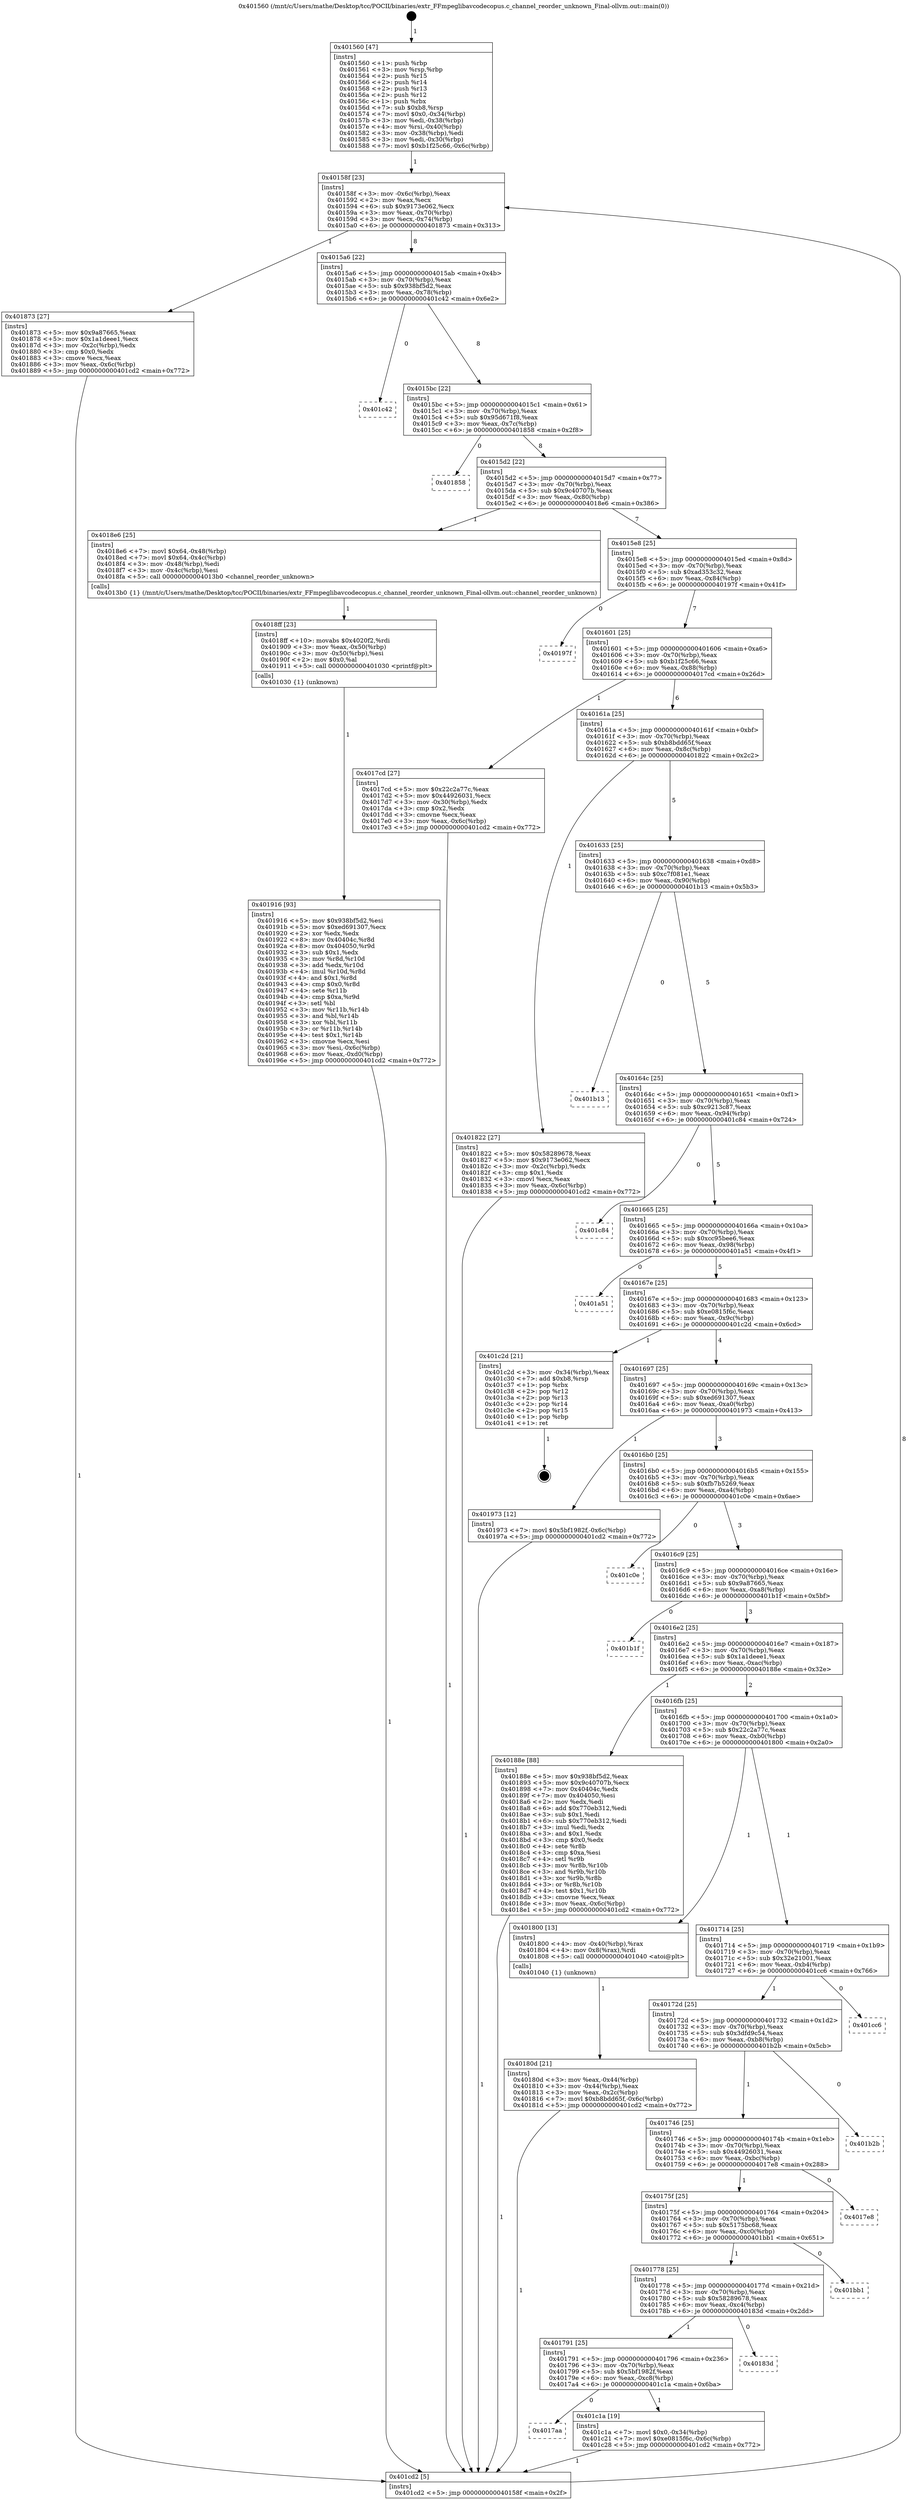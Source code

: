 digraph "0x401560" {
  label = "0x401560 (/mnt/c/Users/mathe/Desktop/tcc/POCII/binaries/extr_FFmpeglibavcodecopus.c_channel_reorder_unknown_Final-ollvm.out::main(0))"
  labelloc = "t"
  node[shape=record]

  Entry [label="",width=0.3,height=0.3,shape=circle,fillcolor=black,style=filled]
  "0x40158f" [label="{
     0x40158f [23]\l
     | [instrs]\l
     &nbsp;&nbsp;0x40158f \<+3\>: mov -0x6c(%rbp),%eax\l
     &nbsp;&nbsp;0x401592 \<+2\>: mov %eax,%ecx\l
     &nbsp;&nbsp;0x401594 \<+6\>: sub $0x9173e062,%ecx\l
     &nbsp;&nbsp;0x40159a \<+3\>: mov %eax,-0x70(%rbp)\l
     &nbsp;&nbsp;0x40159d \<+3\>: mov %ecx,-0x74(%rbp)\l
     &nbsp;&nbsp;0x4015a0 \<+6\>: je 0000000000401873 \<main+0x313\>\l
  }"]
  "0x401873" [label="{
     0x401873 [27]\l
     | [instrs]\l
     &nbsp;&nbsp;0x401873 \<+5\>: mov $0x9a87665,%eax\l
     &nbsp;&nbsp;0x401878 \<+5\>: mov $0x1a1deee1,%ecx\l
     &nbsp;&nbsp;0x40187d \<+3\>: mov -0x2c(%rbp),%edx\l
     &nbsp;&nbsp;0x401880 \<+3\>: cmp $0x0,%edx\l
     &nbsp;&nbsp;0x401883 \<+3\>: cmove %ecx,%eax\l
     &nbsp;&nbsp;0x401886 \<+3\>: mov %eax,-0x6c(%rbp)\l
     &nbsp;&nbsp;0x401889 \<+5\>: jmp 0000000000401cd2 \<main+0x772\>\l
  }"]
  "0x4015a6" [label="{
     0x4015a6 [22]\l
     | [instrs]\l
     &nbsp;&nbsp;0x4015a6 \<+5\>: jmp 00000000004015ab \<main+0x4b\>\l
     &nbsp;&nbsp;0x4015ab \<+3\>: mov -0x70(%rbp),%eax\l
     &nbsp;&nbsp;0x4015ae \<+5\>: sub $0x938bf5d2,%eax\l
     &nbsp;&nbsp;0x4015b3 \<+3\>: mov %eax,-0x78(%rbp)\l
     &nbsp;&nbsp;0x4015b6 \<+6\>: je 0000000000401c42 \<main+0x6e2\>\l
  }"]
  Exit [label="",width=0.3,height=0.3,shape=circle,fillcolor=black,style=filled,peripheries=2]
  "0x401c42" [label="{
     0x401c42\l
  }", style=dashed]
  "0x4015bc" [label="{
     0x4015bc [22]\l
     | [instrs]\l
     &nbsp;&nbsp;0x4015bc \<+5\>: jmp 00000000004015c1 \<main+0x61\>\l
     &nbsp;&nbsp;0x4015c1 \<+3\>: mov -0x70(%rbp),%eax\l
     &nbsp;&nbsp;0x4015c4 \<+5\>: sub $0x95d671f8,%eax\l
     &nbsp;&nbsp;0x4015c9 \<+3\>: mov %eax,-0x7c(%rbp)\l
     &nbsp;&nbsp;0x4015cc \<+6\>: je 0000000000401858 \<main+0x2f8\>\l
  }"]
  "0x4017aa" [label="{
     0x4017aa\l
  }", style=dashed]
  "0x401858" [label="{
     0x401858\l
  }", style=dashed]
  "0x4015d2" [label="{
     0x4015d2 [22]\l
     | [instrs]\l
     &nbsp;&nbsp;0x4015d2 \<+5\>: jmp 00000000004015d7 \<main+0x77\>\l
     &nbsp;&nbsp;0x4015d7 \<+3\>: mov -0x70(%rbp),%eax\l
     &nbsp;&nbsp;0x4015da \<+5\>: sub $0x9c40707b,%eax\l
     &nbsp;&nbsp;0x4015df \<+3\>: mov %eax,-0x80(%rbp)\l
     &nbsp;&nbsp;0x4015e2 \<+6\>: je 00000000004018e6 \<main+0x386\>\l
  }"]
  "0x401c1a" [label="{
     0x401c1a [19]\l
     | [instrs]\l
     &nbsp;&nbsp;0x401c1a \<+7\>: movl $0x0,-0x34(%rbp)\l
     &nbsp;&nbsp;0x401c21 \<+7\>: movl $0xe0815f6c,-0x6c(%rbp)\l
     &nbsp;&nbsp;0x401c28 \<+5\>: jmp 0000000000401cd2 \<main+0x772\>\l
  }"]
  "0x4018e6" [label="{
     0x4018e6 [25]\l
     | [instrs]\l
     &nbsp;&nbsp;0x4018e6 \<+7\>: movl $0x64,-0x48(%rbp)\l
     &nbsp;&nbsp;0x4018ed \<+7\>: movl $0x64,-0x4c(%rbp)\l
     &nbsp;&nbsp;0x4018f4 \<+3\>: mov -0x48(%rbp),%edi\l
     &nbsp;&nbsp;0x4018f7 \<+3\>: mov -0x4c(%rbp),%esi\l
     &nbsp;&nbsp;0x4018fa \<+5\>: call 00000000004013b0 \<channel_reorder_unknown\>\l
     | [calls]\l
     &nbsp;&nbsp;0x4013b0 \{1\} (/mnt/c/Users/mathe/Desktop/tcc/POCII/binaries/extr_FFmpeglibavcodecopus.c_channel_reorder_unknown_Final-ollvm.out::channel_reorder_unknown)\l
  }"]
  "0x4015e8" [label="{
     0x4015e8 [25]\l
     | [instrs]\l
     &nbsp;&nbsp;0x4015e8 \<+5\>: jmp 00000000004015ed \<main+0x8d\>\l
     &nbsp;&nbsp;0x4015ed \<+3\>: mov -0x70(%rbp),%eax\l
     &nbsp;&nbsp;0x4015f0 \<+5\>: sub $0xad353c32,%eax\l
     &nbsp;&nbsp;0x4015f5 \<+6\>: mov %eax,-0x84(%rbp)\l
     &nbsp;&nbsp;0x4015fb \<+6\>: je 000000000040197f \<main+0x41f\>\l
  }"]
  "0x401791" [label="{
     0x401791 [25]\l
     | [instrs]\l
     &nbsp;&nbsp;0x401791 \<+5\>: jmp 0000000000401796 \<main+0x236\>\l
     &nbsp;&nbsp;0x401796 \<+3\>: mov -0x70(%rbp),%eax\l
     &nbsp;&nbsp;0x401799 \<+5\>: sub $0x5bf1982f,%eax\l
     &nbsp;&nbsp;0x40179e \<+6\>: mov %eax,-0xc8(%rbp)\l
     &nbsp;&nbsp;0x4017a4 \<+6\>: je 0000000000401c1a \<main+0x6ba\>\l
  }"]
  "0x40197f" [label="{
     0x40197f\l
  }", style=dashed]
  "0x401601" [label="{
     0x401601 [25]\l
     | [instrs]\l
     &nbsp;&nbsp;0x401601 \<+5\>: jmp 0000000000401606 \<main+0xa6\>\l
     &nbsp;&nbsp;0x401606 \<+3\>: mov -0x70(%rbp),%eax\l
     &nbsp;&nbsp;0x401609 \<+5\>: sub $0xb1f25c66,%eax\l
     &nbsp;&nbsp;0x40160e \<+6\>: mov %eax,-0x88(%rbp)\l
     &nbsp;&nbsp;0x401614 \<+6\>: je 00000000004017cd \<main+0x26d\>\l
  }"]
  "0x40183d" [label="{
     0x40183d\l
  }", style=dashed]
  "0x4017cd" [label="{
     0x4017cd [27]\l
     | [instrs]\l
     &nbsp;&nbsp;0x4017cd \<+5\>: mov $0x22c2a77c,%eax\l
     &nbsp;&nbsp;0x4017d2 \<+5\>: mov $0x44926031,%ecx\l
     &nbsp;&nbsp;0x4017d7 \<+3\>: mov -0x30(%rbp),%edx\l
     &nbsp;&nbsp;0x4017da \<+3\>: cmp $0x2,%edx\l
     &nbsp;&nbsp;0x4017dd \<+3\>: cmovne %ecx,%eax\l
     &nbsp;&nbsp;0x4017e0 \<+3\>: mov %eax,-0x6c(%rbp)\l
     &nbsp;&nbsp;0x4017e3 \<+5\>: jmp 0000000000401cd2 \<main+0x772\>\l
  }"]
  "0x40161a" [label="{
     0x40161a [25]\l
     | [instrs]\l
     &nbsp;&nbsp;0x40161a \<+5\>: jmp 000000000040161f \<main+0xbf\>\l
     &nbsp;&nbsp;0x40161f \<+3\>: mov -0x70(%rbp),%eax\l
     &nbsp;&nbsp;0x401622 \<+5\>: sub $0xb8bdd65f,%eax\l
     &nbsp;&nbsp;0x401627 \<+6\>: mov %eax,-0x8c(%rbp)\l
     &nbsp;&nbsp;0x40162d \<+6\>: je 0000000000401822 \<main+0x2c2\>\l
  }"]
  "0x401cd2" [label="{
     0x401cd2 [5]\l
     | [instrs]\l
     &nbsp;&nbsp;0x401cd2 \<+5\>: jmp 000000000040158f \<main+0x2f\>\l
  }"]
  "0x401560" [label="{
     0x401560 [47]\l
     | [instrs]\l
     &nbsp;&nbsp;0x401560 \<+1\>: push %rbp\l
     &nbsp;&nbsp;0x401561 \<+3\>: mov %rsp,%rbp\l
     &nbsp;&nbsp;0x401564 \<+2\>: push %r15\l
     &nbsp;&nbsp;0x401566 \<+2\>: push %r14\l
     &nbsp;&nbsp;0x401568 \<+2\>: push %r13\l
     &nbsp;&nbsp;0x40156a \<+2\>: push %r12\l
     &nbsp;&nbsp;0x40156c \<+1\>: push %rbx\l
     &nbsp;&nbsp;0x40156d \<+7\>: sub $0xb8,%rsp\l
     &nbsp;&nbsp;0x401574 \<+7\>: movl $0x0,-0x34(%rbp)\l
     &nbsp;&nbsp;0x40157b \<+3\>: mov %edi,-0x38(%rbp)\l
     &nbsp;&nbsp;0x40157e \<+4\>: mov %rsi,-0x40(%rbp)\l
     &nbsp;&nbsp;0x401582 \<+3\>: mov -0x38(%rbp),%edi\l
     &nbsp;&nbsp;0x401585 \<+3\>: mov %edi,-0x30(%rbp)\l
     &nbsp;&nbsp;0x401588 \<+7\>: movl $0xb1f25c66,-0x6c(%rbp)\l
  }"]
  "0x401778" [label="{
     0x401778 [25]\l
     | [instrs]\l
     &nbsp;&nbsp;0x401778 \<+5\>: jmp 000000000040177d \<main+0x21d\>\l
     &nbsp;&nbsp;0x40177d \<+3\>: mov -0x70(%rbp),%eax\l
     &nbsp;&nbsp;0x401780 \<+5\>: sub $0x58289678,%eax\l
     &nbsp;&nbsp;0x401785 \<+6\>: mov %eax,-0xc4(%rbp)\l
     &nbsp;&nbsp;0x40178b \<+6\>: je 000000000040183d \<main+0x2dd\>\l
  }"]
  "0x401822" [label="{
     0x401822 [27]\l
     | [instrs]\l
     &nbsp;&nbsp;0x401822 \<+5\>: mov $0x58289678,%eax\l
     &nbsp;&nbsp;0x401827 \<+5\>: mov $0x9173e062,%ecx\l
     &nbsp;&nbsp;0x40182c \<+3\>: mov -0x2c(%rbp),%edx\l
     &nbsp;&nbsp;0x40182f \<+3\>: cmp $0x1,%edx\l
     &nbsp;&nbsp;0x401832 \<+3\>: cmovl %ecx,%eax\l
     &nbsp;&nbsp;0x401835 \<+3\>: mov %eax,-0x6c(%rbp)\l
     &nbsp;&nbsp;0x401838 \<+5\>: jmp 0000000000401cd2 \<main+0x772\>\l
  }"]
  "0x401633" [label="{
     0x401633 [25]\l
     | [instrs]\l
     &nbsp;&nbsp;0x401633 \<+5\>: jmp 0000000000401638 \<main+0xd8\>\l
     &nbsp;&nbsp;0x401638 \<+3\>: mov -0x70(%rbp),%eax\l
     &nbsp;&nbsp;0x40163b \<+5\>: sub $0xc7f081e1,%eax\l
     &nbsp;&nbsp;0x401640 \<+6\>: mov %eax,-0x90(%rbp)\l
     &nbsp;&nbsp;0x401646 \<+6\>: je 0000000000401b13 \<main+0x5b3\>\l
  }"]
  "0x401bb1" [label="{
     0x401bb1\l
  }", style=dashed]
  "0x401b13" [label="{
     0x401b13\l
  }", style=dashed]
  "0x40164c" [label="{
     0x40164c [25]\l
     | [instrs]\l
     &nbsp;&nbsp;0x40164c \<+5\>: jmp 0000000000401651 \<main+0xf1\>\l
     &nbsp;&nbsp;0x401651 \<+3\>: mov -0x70(%rbp),%eax\l
     &nbsp;&nbsp;0x401654 \<+5\>: sub $0xc9213c87,%eax\l
     &nbsp;&nbsp;0x401659 \<+6\>: mov %eax,-0x94(%rbp)\l
     &nbsp;&nbsp;0x40165f \<+6\>: je 0000000000401c84 \<main+0x724\>\l
  }"]
  "0x40175f" [label="{
     0x40175f [25]\l
     | [instrs]\l
     &nbsp;&nbsp;0x40175f \<+5\>: jmp 0000000000401764 \<main+0x204\>\l
     &nbsp;&nbsp;0x401764 \<+3\>: mov -0x70(%rbp),%eax\l
     &nbsp;&nbsp;0x401767 \<+5\>: sub $0x5175bc68,%eax\l
     &nbsp;&nbsp;0x40176c \<+6\>: mov %eax,-0xc0(%rbp)\l
     &nbsp;&nbsp;0x401772 \<+6\>: je 0000000000401bb1 \<main+0x651\>\l
  }"]
  "0x401c84" [label="{
     0x401c84\l
  }", style=dashed]
  "0x401665" [label="{
     0x401665 [25]\l
     | [instrs]\l
     &nbsp;&nbsp;0x401665 \<+5\>: jmp 000000000040166a \<main+0x10a\>\l
     &nbsp;&nbsp;0x40166a \<+3\>: mov -0x70(%rbp),%eax\l
     &nbsp;&nbsp;0x40166d \<+5\>: sub $0xcc95bee6,%eax\l
     &nbsp;&nbsp;0x401672 \<+6\>: mov %eax,-0x98(%rbp)\l
     &nbsp;&nbsp;0x401678 \<+6\>: je 0000000000401a51 \<main+0x4f1\>\l
  }"]
  "0x4017e8" [label="{
     0x4017e8\l
  }", style=dashed]
  "0x401a51" [label="{
     0x401a51\l
  }", style=dashed]
  "0x40167e" [label="{
     0x40167e [25]\l
     | [instrs]\l
     &nbsp;&nbsp;0x40167e \<+5\>: jmp 0000000000401683 \<main+0x123\>\l
     &nbsp;&nbsp;0x401683 \<+3\>: mov -0x70(%rbp),%eax\l
     &nbsp;&nbsp;0x401686 \<+5\>: sub $0xe0815f6c,%eax\l
     &nbsp;&nbsp;0x40168b \<+6\>: mov %eax,-0x9c(%rbp)\l
     &nbsp;&nbsp;0x401691 \<+6\>: je 0000000000401c2d \<main+0x6cd\>\l
  }"]
  "0x401746" [label="{
     0x401746 [25]\l
     | [instrs]\l
     &nbsp;&nbsp;0x401746 \<+5\>: jmp 000000000040174b \<main+0x1eb\>\l
     &nbsp;&nbsp;0x40174b \<+3\>: mov -0x70(%rbp),%eax\l
     &nbsp;&nbsp;0x40174e \<+5\>: sub $0x44926031,%eax\l
     &nbsp;&nbsp;0x401753 \<+6\>: mov %eax,-0xbc(%rbp)\l
     &nbsp;&nbsp;0x401759 \<+6\>: je 00000000004017e8 \<main+0x288\>\l
  }"]
  "0x401c2d" [label="{
     0x401c2d [21]\l
     | [instrs]\l
     &nbsp;&nbsp;0x401c2d \<+3\>: mov -0x34(%rbp),%eax\l
     &nbsp;&nbsp;0x401c30 \<+7\>: add $0xb8,%rsp\l
     &nbsp;&nbsp;0x401c37 \<+1\>: pop %rbx\l
     &nbsp;&nbsp;0x401c38 \<+2\>: pop %r12\l
     &nbsp;&nbsp;0x401c3a \<+2\>: pop %r13\l
     &nbsp;&nbsp;0x401c3c \<+2\>: pop %r14\l
     &nbsp;&nbsp;0x401c3e \<+2\>: pop %r15\l
     &nbsp;&nbsp;0x401c40 \<+1\>: pop %rbp\l
     &nbsp;&nbsp;0x401c41 \<+1\>: ret\l
  }"]
  "0x401697" [label="{
     0x401697 [25]\l
     | [instrs]\l
     &nbsp;&nbsp;0x401697 \<+5\>: jmp 000000000040169c \<main+0x13c\>\l
     &nbsp;&nbsp;0x40169c \<+3\>: mov -0x70(%rbp),%eax\l
     &nbsp;&nbsp;0x40169f \<+5\>: sub $0xed691307,%eax\l
     &nbsp;&nbsp;0x4016a4 \<+6\>: mov %eax,-0xa0(%rbp)\l
     &nbsp;&nbsp;0x4016aa \<+6\>: je 0000000000401973 \<main+0x413\>\l
  }"]
  "0x401b2b" [label="{
     0x401b2b\l
  }", style=dashed]
  "0x401973" [label="{
     0x401973 [12]\l
     | [instrs]\l
     &nbsp;&nbsp;0x401973 \<+7\>: movl $0x5bf1982f,-0x6c(%rbp)\l
     &nbsp;&nbsp;0x40197a \<+5\>: jmp 0000000000401cd2 \<main+0x772\>\l
  }"]
  "0x4016b0" [label="{
     0x4016b0 [25]\l
     | [instrs]\l
     &nbsp;&nbsp;0x4016b0 \<+5\>: jmp 00000000004016b5 \<main+0x155\>\l
     &nbsp;&nbsp;0x4016b5 \<+3\>: mov -0x70(%rbp),%eax\l
     &nbsp;&nbsp;0x4016b8 \<+5\>: sub $0xfb7b5269,%eax\l
     &nbsp;&nbsp;0x4016bd \<+6\>: mov %eax,-0xa4(%rbp)\l
     &nbsp;&nbsp;0x4016c3 \<+6\>: je 0000000000401c0e \<main+0x6ae\>\l
  }"]
  "0x40172d" [label="{
     0x40172d [25]\l
     | [instrs]\l
     &nbsp;&nbsp;0x40172d \<+5\>: jmp 0000000000401732 \<main+0x1d2\>\l
     &nbsp;&nbsp;0x401732 \<+3\>: mov -0x70(%rbp),%eax\l
     &nbsp;&nbsp;0x401735 \<+5\>: sub $0x3dfd9c54,%eax\l
     &nbsp;&nbsp;0x40173a \<+6\>: mov %eax,-0xb8(%rbp)\l
     &nbsp;&nbsp;0x401740 \<+6\>: je 0000000000401b2b \<main+0x5cb\>\l
  }"]
  "0x401c0e" [label="{
     0x401c0e\l
  }", style=dashed]
  "0x4016c9" [label="{
     0x4016c9 [25]\l
     | [instrs]\l
     &nbsp;&nbsp;0x4016c9 \<+5\>: jmp 00000000004016ce \<main+0x16e\>\l
     &nbsp;&nbsp;0x4016ce \<+3\>: mov -0x70(%rbp),%eax\l
     &nbsp;&nbsp;0x4016d1 \<+5\>: sub $0x9a87665,%eax\l
     &nbsp;&nbsp;0x4016d6 \<+6\>: mov %eax,-0xa8(%rbp)\l
     &nbsp;&nbsp;0x4016dc \<+6\>: je 0000000000401b1f \<main+0x5bf\>\l
  }"]
  "0x401cc6" [label="{
     0x401cc6\l
  }", style=dashed]
  "0x401b1f" [label="{
     0x401b1f\l
  }", style=dashed]
  "0x4016e2" [label="{
     0x4016e2 [25]\l
     | [instrs]\l
     &nbsp;&nbsp;0x4016e2 \<+5\>: jmp 00000000004016e7 \<main+0x187\>\l
     &nbsp;&nbsp;0x4016e7 \<+3\>: mov -0x70(%rbp),%eax\l
     &nbsp;&nbsp;0x4016ea \<+5\>: sub $0x1a1deee1,%eax\l
     &nbsp;&nbsp;0x4016ef \<+6\>: mov %eax,-0xac(%rbp)\l
     &nbsp;&nbsp;0x4016f5 \<+6\>: je 000000000040188e \<main+0x32e\>\l
  }"]
  "0x401916" [label="{
     0x401916 [93]\l
     | [instrs]\l
     &nbsp;&nbsp;0x401916 \<+5\>: mov $0x938bf5d2,%esi\l
     &nbsp;&nbsp;0x40191b \<+5\>: mov $0xed691307,%ecx\l
     &nbsp;&nbsp;0x401920 \<+2\>: xor %edx,%edx\l
     &nbsp;&nbsp;0x401922 \<+8\>: mov 0x40404c,%r8d\l
     &nbsp;&nbsp;0x40192a \<+8\>: mov 0x404050,%r9d\l
     &nbsp;&nbsp;0x401932 \<+3\>: sub $0x1,%edx\l
     &nbsp;&nbsp;0x401935 \<+3\>: mov %r8d,%r10d\l
     &nbsp;&nbsp;0x401938 \<+3\>: add %edx,%r10d\l
     &nbsp;&nbsp;0x40193b \<+4\>: imul %r10d,%r8d\l
     &nbsp;&nbsp;0x40193f \<+4\>: and $0x1,%r8d\l
     &nbsp;&nbsp;0x401943 \<+4\>: cmp $0x0,%r8d\l
     &nbsp;&nbsp;0x401947 \<+4\>: sete %r11b\l
     &nbsp;&nbsp;0x40194b \<+4\>: cmp $0xa,%r9d\l
     &nbsp;&nbsp;0x40194f \<+3\>: setl %bl\l
     &nbsp;&nbsp;0x401952 \<+3\>: mov %r11b,%r14b\l
     &nbsp;&nbsp;0x401955 \<+3\>: and %bl,%r14b\l
     &nbsp;&nbsp;0x401958 \<+3\>: xor %bl,%r11b\l
     &nbsp;&nbsp;0x40195b \<+3\>: or %r11b,%r14b\l
     &nbsp;&nbsp;0x40195e \<+4\>: test $0x1,%r14b\l
     &nbsp;&nbsp;0x401962 \<+3\>: cmovne %ecx,%esi\l
     &nbsp;&nbsp;0x401965 \<+3\>: mov %esi,-0x6c(%rbp)\l
     &nbsp;&nbsp;0x401968 \<+6\>: mov %eax,-0xd0(%rbp)\l
     &nbsp;&nbsp;0x40196e \<+5\>: jmp 0000000000401cd2 \<main+0x772\>\l
  }"]
  "0x40188e" [label="{
     0x40188e [88]\l
     | [instrs]\l
     &nbsp;&nbsp;0x40188e \<+5\>: mov $0x938bf5d2,%eax\l
     &nbsp;&nbsp;0x401893 \<+5\>: mov $0x9c40707b,%ecx\l
     &nbsp;&nbsp;0x401898 \<+7\>: mov 0x40404c,%edx\l
     &nbsp;&nbsp;0x40189f \<+7\>: mov 0x404050,%esi\l
     &nbsp;&nbsp;0x4018a6 \<+2\>: mov %edx,%edi\l
     &nbsp;&nbsp;0x4018a8 \<+6\>: add $0x770eb312,%edi\l
     &nbsp;&nbsp;0x4018ae \<+3\>: sub $0x1,%edi\l
     &nbsp;&nbsp;0x4018b1 \<+6\>: sub $0x770eb312,%edi\l
     &nbsp;&nbsp;0x4018b7 \<+3\>: imul %edi,%edx\l
     &nbsp;&nbsp;0x4018ba \<+3\>: and $0x1,%edx\l
     &nbsp;&nbsp;0x4018bd \<+3\>: cmp $0x0,%edx\l
     &nbsp;&nbsp;0x4018c0 \<+4\>: sete %r8b\l
     &nbsp;&nbsp;0x4018c4 \<+3\>: cmp $0xa,%esi\l
     &nbsp;&nbsp;0x4018c7 \<+4\>: setl %r9b\l
     &nbsp;&nbsp;0x4018cb \<+3\>: mov %r8b,%r10b\l
     &nbsp;&nbsp;0x4018ce \<+3\>: and %r9b,%r10b\l
     &nbsp;&nbsp;0x4018d1 \<+3\>: xor %r9b,%r8b\l
     &nbsp;&nbsp;0x4018d4 \<+3\>: or %r8b,%r10b\l
     &nbsp;&nbsp;0x4018d7 \<+4\>: test $0x1,%r10b\l
     &nbsp;&nbsp;0x4018db \<+3\>: cmovne %ecx,%eax\l
     &nbsp;&nbsp;0x4018de \<+3\>: mov %eax,-0x6c(%rbp)\l
     &nbsp;&nbsp;0x4018e1 \<+5\>: jmp 0000000000401cd2 \<main+0x772\>\l
  }"]
  "0x4016fb" [label="{
     0x4016fb [25]\l
     | [instrs]\l
     &nbsp;&nbsp;0x4016fb \<+5\>: jmp 0000000000401700 \<main+0x1a0\>\l
     &nbsp;&nbsp;0x401700 \<+3\>: mov -0x70(%rbp),%eax\l
     &nbsp;&nbsp;0x401703 \<+5\>: sub $0x22c2a77c,%eax\l
     &nbsp;&nbsp;0x401708 \<+6\>: mov %eax,-0xb0(%rbp)\l
     &nbsp;&nbsp;0x40170e \<+6\>: je 0000000000401800 \<main+0x2a0\>\l
  }"]
  "0x4018ff" [label="{
     0x4018ff [23]\l
     | [instrs]\l
     &nbsp;&nbsp;0x4018ff \<+10\>: movabs $0x4020f2,%rdi\l
     &nbsp;&nbsp;0x401909 \<+3\>: mov %eax,-0x50(%rbp)\l
     &nbsp;&nbsp;0x40190c \<+3\>: mov -0x50(%rbp),%esi\l
     &nbsp;&nbsp;0x40190f \<+2\>: mov $0x0,%al\l
     &nbsp;&nbsp;0x401911 \<+5\>: call 0000000000401030 \<printf@plt\>\l
     | [calls]\l
     &nbsp;&nbsp;0x401030 \{1\} (unknown)\l
  }"]
  "0x401800" [label="{
     0x401800 [13]\l
     | [instrs]\l
     &nbsp;&nbsp;0x401800 \<+4\>: mov -0x40(%rbp),%rax\l
     &nbsp;&nbsp;0x401804 \<+4\>: mov 0x8(%rax),%rdi\l
     &nbsp;&nbsp;0x401808 \<+5\>: call 0000000000401040 \<atoi@plt\>\l
     | [calls]\l
     &nbsp;&nbsp;0x401040 \{1\} (unknown)\l
  }"]
  "0x401714" [label="{
     0x401714 [25]\l
     | [instrs]\l
     &nbsp;&nbsp;0x401714 \<+5\>: jmp 0000000000401719 \<main+0x1b9\>\l
     &nbsp;&nbsp;0x401719 \<+3\>: mov -0x70(%rbp),%eax\l
     &nbsp;&nbsp;0x40171c \<+5\>: sub $0x32e21001,%eax\l
     &nbsp;&nbsp;0x401721 \<+6\>: mov %eax,-0xb4(%rbp)\l
     &nbsp;&nbsp;0x401727 \<+6\>: je 0000000000401cc6 \<main+0x766\>\l
  }"]
  "0x40180d" [label="{
     0x40180d [21]\l
     | [instrs]\l
     &nbsp;&nbsp;0x40180d \<+3\>: mov %eax,-0x44(%rbp)\l
     &nbsp;&nbsp;0x401810 \<+3\>: mov -0x44(%rbp),%eax\l
     &nbsp;&nbsp;0x401813 \<+3\>: mov %eax,-0x2c(%rbp)\l
     &nbsp;&nbsp;0x401816 \<+7\>: movl $0xb8bdd65f,-0x6c(%rbp)\l
     &nbsp;&nbsp;0x40181d \<+5\>: jmp 0000000000401cd2 \<main+0x772\>\l
  }"]
  Entry -> "0x401560" [label=" 1"]
  "0x40158f" -> "0x401873" [label=" 1"]
  "0x40158f" -> "0x4015a6" [label=" 8"]
  "0x401c2d" -> Exit [label=" 1"]
  "0x4015a6" -> "0x401c42" [label=" 0"]
  "0x4015a6" -> "0x4015bc" [label=" 8"]
  "0x401c1a" -> "0x401cd2" [label=" 1"]
  "0x4015bc" -> "0x401858" [label=" 0"]
  "0x4015bc" -> "0x4015d2" [label=" 8"]
  "0x401791" -> "0x4017aa" [label=" 0"]
  "0x4015d2" -> "0x4018e6" [label=" 1"]
  "0x4015d2" -> "0x4015e8" [label=" 7"]
  "0x401791" -> "0x401c1a" [label=" 1"]
  "0x4015e8" -> "0x40197f" [label=" 0"]
  "0x4015e8" -> "0x401601" [label=" 7"]
  "0x401778" -> "0x401791" [label=" 1"]
  "0x401601" -> "0x4017cd" [label=" 1"]
  "0x401601" -> "0x40161a" [label=" 6"]
  "0x4017cd" -> "0x401cd2" [label=" 1"]
  "0x401560" -> "0x40158f" [label=" 1"]
  "0x401cd2" -> "0x40158f" [label=" 8"]
  "0x401778" -> "0x40183d" [label=" 0"]
  "0x40161a" -> "0x401822" [label=" 1"]
  "0x40161a" -> "0x401633" [label=" 5"]
  "0x40175f" -> "0x401778" [label=" 1"]
  "0x401633" -> "0x401b13" [label=" 0"]
  "0x401633" -> "0x40164c" [label=" 5"]
  "0x40175f" -> "0x401bb1" [label=" 0"]
  "0x40164c" -> "0x401c84" [label=" 0"]
  "0x40164c" -> "0x401665" [label=" 5"]
  "0x401746" -> "0x40175f" [label=" 1"]
  "0x401665" -> "0x401a51" [label=" 0"]
  "0x401665" -> "0x40167e" [label=" 5"]
  "0x401746" -> "0x4017e8" [label=" 0"]
  "0x40167e" -> "0x401c2d" [label=" 1"]
  "0x40167e" -> "0x401697" [label=" 4"]
  "0x40172d" -> "0x401746" [label=" 1"]
  "0x401697" -> "0x401973" [label=" 1"]
  "0x401697" -> "0x4016b0" [label=" 3"]
  "0x40172d" -> "0x401b2b" [label=" 0"]
  "0x4016b0" -> "0x401c0e" [label=" 0"]
  "0x4016b0" -> "0x4016c9" [label=" 3"]
  "0x401714" -> "0x40172d" [label=" 1"]
  "0x4016c9" -> "0x401b1f" [label=" 0"]
  "0x4016c9" -> "0x4016e2" [label=" 3"]
  "0x401714" -> "0x401cc6" [label=" 0"]
  "0x4016e2" -> "0x40188e" [label=" 1"]
  "0x4016e2" -> "0x4016fb" [label=" 2"]
  "0x401973" -> "0x401cd2" [label=" 1"]
  "0x4016fb" -> "0x401800" [label=" 1"]
  "0x4016fb" -> "0x401714" [label=" 1"]
  "0x401800" -> "0x40180d" [label=" 1"]
  "0x40180d" -> "0x401cd2" [label=" 1"]
  "0x401822" -> "0x401cd2" [label=" 1"]
  "0x401873" -> "0x401cd2" [label=" 1"]
  "0x40188e" -> "0x401cd2" [label=" 1"]
  "0x4018e6" -> "0x4018ff" [label=" 1"]
  "0x4018ff" -> "0x401916" [label=" 1"]
  "0x401916" -> "0x401cd2" [label=" 1"]
}
